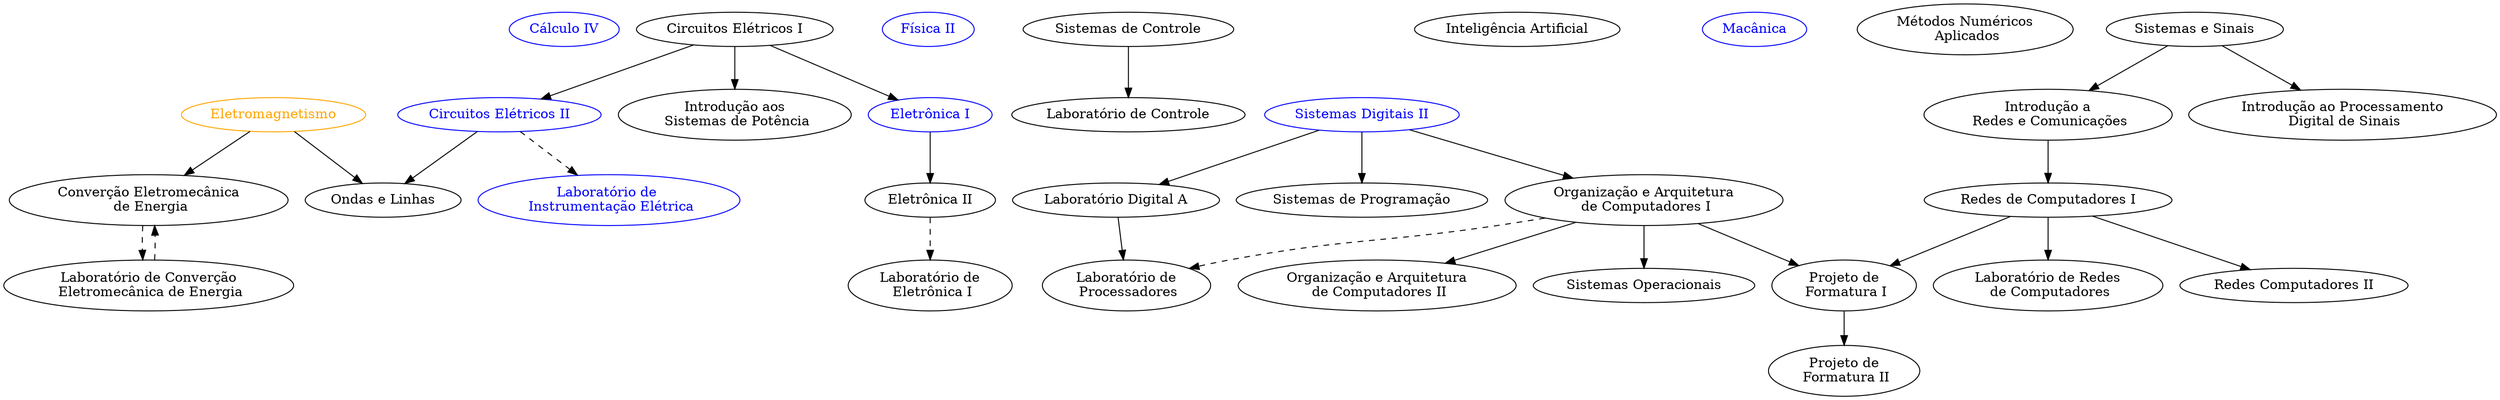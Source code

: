 digraph g {
	# 2021/02
	MAT2456 [label="Cálculo IV", color="blue", fontcolor="blue"];
	PSI3213 [label="Circuitos Elétricos II", color="blue", fontcolor="blue"];
	PSI3214 [label="Laboratório de \n Instrumentação Elétrica", color="blue", fontcolor="blue"];
	4323102 [label="Física II", color="blue", fontcolor="blue"];
	PTC3313 [label="Sistemas de Controle"];
	PCS3438 [label="Inteligência Artificial"];
	PME3100 [label="Macânica", color="blue", fontcolor="blue"];
	
	
	# 2022/01
	MAP3121 [label="Métodos Numéricos\n Aplicados"];


	# 2021/01
	PSI3211 [label="Circuitos Elétricos I"];
	PTC3213 [label="Eletromagnetismo", color="orange", fontcolor="orange"];
	PCS3225 [label="Sistemas Digitais II", color="blue", fontcolor="blue"];
	
	
	# 2022/01
	PEA3301 [label="Introdução aos\n Sistemas de Potência"];
	PCS3412 [label="Organização e Arquitetura\n de Computadores I"];
	PCS3335 [label="Laboratório Digital A"];
	PSI3321 [label="Eletrônica I", color="blue", fontcolor="blue"];
	PTC3307 [label="Sistemas e Sinais"];
	PEA3306 [label="Converção Eletromecânica\n de Energia"];
	PEA3311 [label="Laboratório de Converção\n Eletromecânica de Energia"];
	
	
	# 2022/02
	PSI3322 [label="Eletrônica II"];
	PSI3323 [label="Laboratório de\n Eletrônica I"];
	PTC3312 [label="Laboratório de Controle"];
	PTC3314 [label="Ondas e Linhas"];
	PTC3361 [label="Introdução ao Processamento\n Digital de Sinais"];
	PTC3360 [label="Introdução a\n Redes e Comunicações"];
	PCS3422 [label="Organização e Arquitetura\n de Computadores II"];
	PCS3446 [label="Sistemas Operacionais"];
	
	
	# 2023/01
	PCS3216 [label="Sistemas de Programação"];
	PCS3432 [label="Laboratório de\n Processadores"];
	PCS3414 [label="Redes de Computadores I"];
	PCS3434 [label="Laboratório de Redes\n de Computadores"];
	PCS3550 [label="Projeto de\n Formatura I"];
	#M1 [label="Módulo I"];
	#M2 [label="Módulo II"];
	#M3 [label="Módulo III"];
	#PCS3567 [label="Estágio Supervisionado"];
	
	
	# 2023/02
	PCS3424 [label="Redes Computadores II"];
	PCS3560 [label="Projeto de\n Formatura II"];
	#M4 [label="Módulo IV"];
	#M5 [label="Módulo V"];
	#M6 [label="Módulo VI"];
	#PCS3577 [label="Estágio Supervisionado II"];
	
	
	
	PSI3211 -> {PSI3213};
	PSI3213 -> PSI3214 [style="dashed"];
	
	PCS3225 -> PCS3412;
	PCS3225 -> PCS3335;
	PSI3211 -> PSI3321;
	PTC3213 -> PEA3306;
	PEA3311 -> PEA3306 [style="dashed"];
	PEA3306 -> PEA3311 [style="dashed"];
	
	PSI3211 -> PEA3301;
	PSI3321 -> PSI3322;
	PSI3322 -> PSI3323[style="dashed"];
	PTC3313 -> PTC3312;
	{PSI3213, PTC3213} -> PTC3314;
	PTC3307 -> PTC3361;
	PTC3307 -> PTC3360;
	PCS3412 -> PCS3422;
	PCS3412 -> PCS3446;
	
	PCS3225 -> PCS3216;
	PCS3335 -> PCS3432;
	PCS3412 -> PCS3432 [style="dashed"];
	PTC3360 -> PCS3414;
	PCS3414 -> PCS3434;
	{PCS3414, PCS3412} -> PCS3550;
	
	PCS3414 -> PCS3424;
	PCS3550 -> PCS3560;
}
